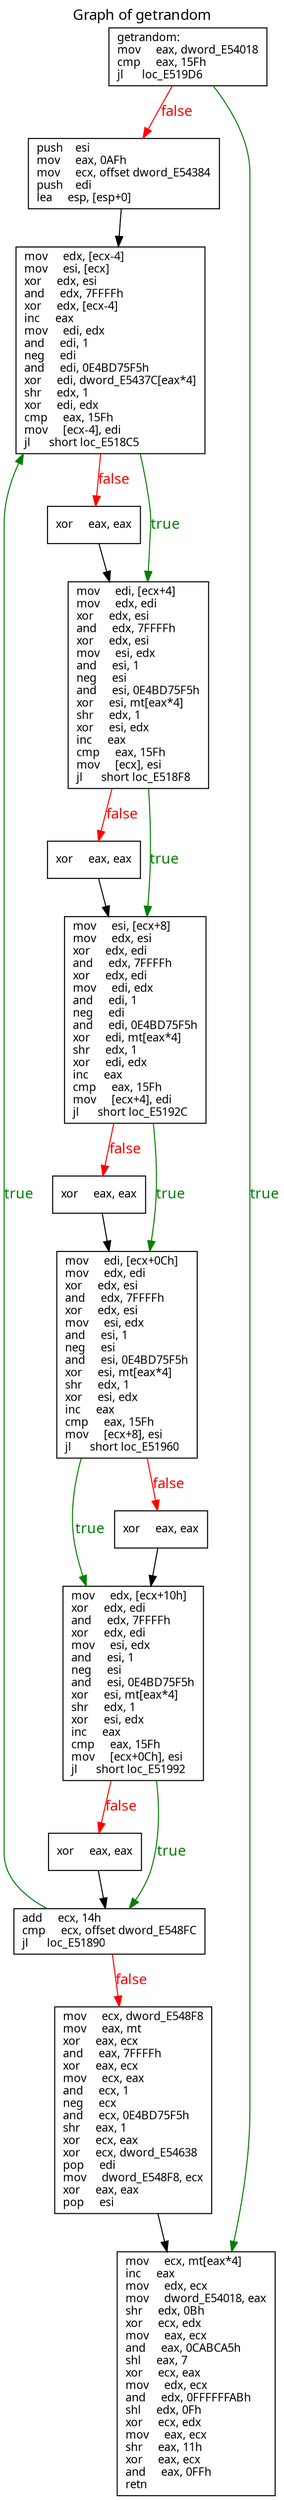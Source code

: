 digraph GRAPH_0 {

  // Generated by Graph::Easy 0.76 at Fri Feb 28 23:17:38 2020

  edge [ arrowhead=normal,    fontname="Source Code Pro" ];
  graph [
    label="Graph of getrandom",
        fontname="Source Code Pro",
    labelloc=top ];
  node [
    fillcolor=white,
        fontname="Source Code Pro",
    fontsize=11,
    shape=box,
    style=filled ];

  0 [ label="getrandom:\lmov     eax, dword_E54018\lcmp     eax, 15Fh\ljl      loc_E519D6\l", rank=0 ]
  1 [ label="push    esi\lmov     eax, 0AFh\lmov     ecx, offset dword_E54384\lpush    edi\llea     esp, [esp+0]\l" ]
  10 [ label="mov     edx, [ecx+10h]\lxor     edx, edi\land     edx, 7FFFFh\lxor     edx, edi\lmov     esi, edx\land     esi, 1\lneg     esi\land     esi, 0E4BD75F5h\lxor     esi, mt[eax*4]\lshr     edx, 1\lxor     esi, edx\linc     eax\lcmp     eax, 15Fh\lmov     [ecx+0Ch], esi\ljl      short loc_E51992\l" ]
  11 [ label="xor     eax, eax\l" ]
  12 [ label="add     ecx, 14h\lcmp     ecx, offset dword_E548FC\ljl      loc_E51890\l" ]
  13 [ label="mov     ecx, dword_E548F8\lmov     eax, mt\lxor     eax, ecx\land     eax, 7FFFFh\lxor     eax, ecx\lmov     ecx, eax\land     ecx, 1\lneg     ecx\land     ecx, 0E4BD75F5h\lshr     eax, 1\lxor     ecx, eax\lxor     ecx, dword_E54638\lpop     edi\lmov     dword_E548F8, ecx\lxor     eax, eax\lpop     esi\l" ]
  14 [ label="mov     ecx, mt[eax*4]\linc     eax\lmov     edx, ecx\lmov     dword_E54018, eax\lshr     edx, 0Bh\lxor     ecx, edx\lmov     eax, ecx\land     eax, 0CABCA5h\lshl     eax, 7\lxor     ecx, eax\lmov     edx, ecx\land     edx, 0FFFFFFABh\lshl     edx, 0Fh\lxor     ecx, edx\lmov     eax, ecx\lshr     eax, 11h\lxor     eax, ecx\land     eax, 0FFh\lretn\l", rank=15 ]
  2 [ label="mov     edx, [ecx-4]\lmov     esi, [ecx]\lxor     edx, esi\land     edx, 7FFFFh\lxor     edx, [ecx-4]\linc     eax\lmov     edi, edx\land     edi, 1\lneg     edi\land     edi, 0E4BD75F5h\lxor     edi, dword_E5437C[eax*4]\lshr     edx, 1\lxor     edi, edx\lcmp     eax, 15Fh\lmov     [ecx-4], edi\ljl      short loc_E518C5\l" ]
  3 [ label="xor     eax, eax\l" ]
  4 [ label="mov     edi, [ecx+4]\lmov     edx, edi\lxor     edx, esi\land     edx, 7FFFFh\lxor     edx, esi\lmov     esi, edx\land     esi, 1\lneg     esi\land     esi, 0E4BD75F5h\lxor     esi, mt[eax*4]\lshr     edx, 1\lxor     esi, edx\linc     eax\lcmp     eax, 15Fh\lmov     [ecx], esi\ljl      short loc_E518F8\l" ]
  5 [ label="xor     eax, eax\l" ]
  6 [ label="mov     esi, [ecx+8]\lmov     edx, esi\lxor     edx, edi\land     edx, 7FFFFh\lxor     edx, edi\lmov     edi, edx\land     edi, 1\lneg     edi\land     edi, 0E4BD75F5h\lxor     edi, mt[eax*4]\lshr     edx, 1\lxor     edi, edx\linc     eax\lcmp     eax, 15Fh\lmov     [ecx+4], edi\ljl      short loc_E5192C\l" ]
  7 [ label="xor     eax, eax\l" ]
  8 [ label="mov     edi, [ecx+0Ch]\lmov     edx, edi\lxor     edx, esi\land     edx, 7FFFFh\lxor     edx, esi\lmov     esi, edx\land     esi, 1\lneg     esi\land     esi, 0E4BD75F5h\lxor     esi, mt[eax*4]\lshr     edx, 1\lxor     esi, edx\linc     eax\lcmp     eax, 15Fh\lmov     [ecx+8], esi\ljl      short loc_E51960\l" ]
  9 [ label="xor     eax, eax\l" ]

  0 -> 14 [ color="#008000", fontcolor="#008000", label=true ]
  0 -> 1 [ color="#ff0000", fontcolor="#ff0000", label=false ]
  1 -> 2 [ color="#000000" ]
  2 -> 4 [ color="#008000", fontcolor="#008000", label=true ]
  2 -> 3 [ color="#ff0000", fontcolor="#ff0000", label=false ]
  3 -> 4 [ color="#000000" ]
  4 -> 6 [ color="#008000", fontcolor="#008000", label=true ]
  4 -> 5 [ color="#ff0000", fontcolor="#ff0000", label=false ]
  5 -> 6 [ color="#000000" ]
  6 -> 8 [ color="#008000", fontcolor="#008000", label=true ]
  6 -> 7 [ color="#ff0000", fontcolor="#ff0000", label=false ]
  7 -> 8 [ color="#000000" ]
  8 -> 9 [ color="#ff0000", fontcolor="#ff0000", label=false ]
  8 -> 10 [ color="#008000", fontcolor="#008000", label=true ]
  9 -> 10 [ color="#000000" ]
  10 -> 12 [ color="#008000", fontcolor="#008000", label=true ]
  10 -> 11 [ color="#ff0000", fontcolor="#ff0000", label=false ]
  11 -> 12 [ color="#000000" ]
  12 -> 2 [ color="#008000", fontcolor="#008000", label=true ]
  12 -> 13 [ color="#ff0000", fontcolor="#ff0000", label=false ]
  13 -> 14 [ color="#000000" ]

}
